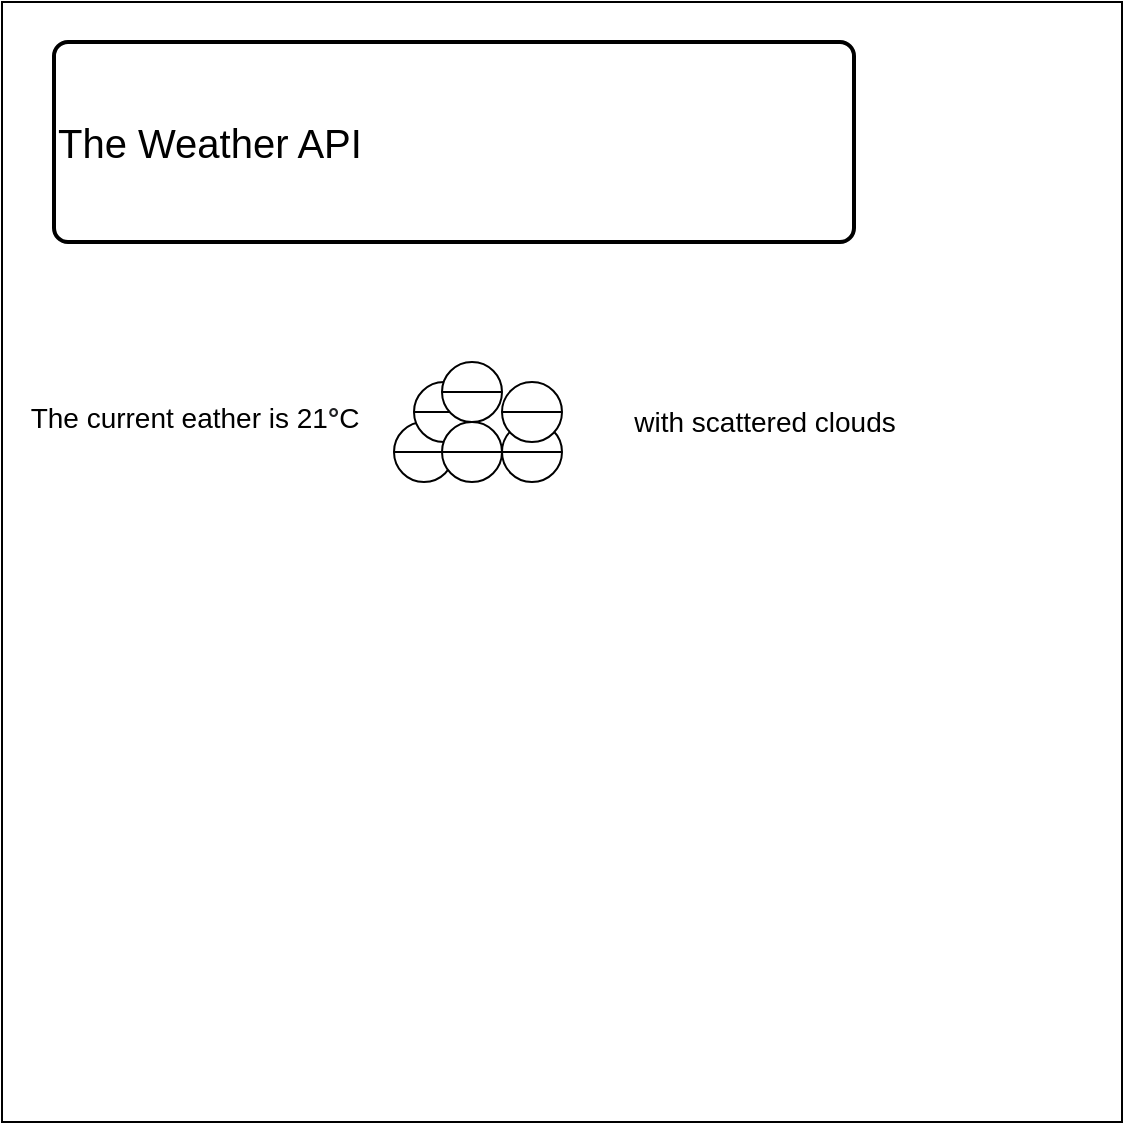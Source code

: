 <mxfile>
    <diagram id="ZARYaPcqJQZ0OZDv8Y1F" name="Page-1">
        <mxGraphModel dx="1074" dy="741" grid="1" gridSize="10" guides="1" tooltips="1" connect="1" arrows="1" fold="1" page="1" pageScale="1" pageWidth="827" pageHeight="1169" math="0" shadow="0">
            <root>
                <mxCell id="0"/>
                <mxCell id="1" parent="0"/>
                <mxCell id="14" value="" style="whiteSpace=wrap;html=1;aspect=fixed;" vertex="1" parent="1">
                    <mxGeometry x="134" y="180" width="560" height="560" as="geometry"/>
                </mxCell>
                <mxCell id="15" value="&lt;font style=&quot;font-size: 20px&quot;&gt;The Weather API&lt;/font&gt;" style="rounded=1;whiteSpace=wrap;html=1;absoluteArcSize=1;arcSize=14;strokeWidth=2;align=left;" vertex="1" parent="1">
                    <mxGeometry x="160" y="200" width="400" height="100" as="geometry"/>
                </mxCell>
                <mxCell id="16" value="&lt;font style=&quot;font-size: 14px&quot;&gt;The current eather is 21&lt;b style=&quot;color: rgb(32 , 33 , 36) ; font-family: &amp;#34;arial&amp;#34; , sans-serif ; text-align: left ; background-color: rgb(255 , 255 , 255)&quot;&gt;°&lt;/b&gt;C&lt;/font&gt;" style="text;html=1;align=center;verticalAlign=middle;resizable=0;points=[];autosize=1;strokeColor=none;fillColor=none;fontSize=20;" vertex="1" parent="1">
                    <mxGeometry x="140" y="370" width="180" height="30" as="geometry"/>
                </mxCell>
                <mxCell id="20" value="" style="shape=lineEllipse;perimeter=ellipsePerimeter;whiteSpace=wrap;html=1;backgroundOutline=1;fontSize=14;" vertex="1" parent="1">
                    <mxGeometry x="384" y="390" width="30" height="30" as="geometry"/>
                </mxCell>
                <mxCell id="21" value="" style="shape=lineEllipse;perimeter=ellipsePerimeter;whiteSpace=wrap;html=1;backgroundOutline=1;fontSize=14;" vertex="1" parent="1">
                    <mxGeometry x="330" y="390" width="30" height="30" as="geometry"/>
                </mxCell>
                <mxCell id="22" value="" style="shape=lineEllipse;perimeter=ellipsePerimeter;whiteSpace=wrap;html=1;backgroundOutline=1;fontSize=14;" vertex="1" parent="1">
                    <mxGeometry x="340" y="370" width="30" height="30" as="geometry"/>
                </mxCell>
                <mxCell id="23" value="" style="shape=lineEllipse;perimeter=ellipsePerimeter;whiteSpace=wrap;html=1;backgroundOutline=1;fontSize=14;" vertex="1" parent="1">
                    <mxGeometry x="384" y="370" width="30" height="30" as="geometry"/>
                </mxCell>
                <mxCell id="24" value="" style="shape=lineEllipse;perimeter=ellipsePerimeter;whiteSpace=wrap;html=1;backgroundOutline=1;fontSize=14;" vertex="1" parent="1">
                    <mxGeometry x="354" y="390" width="30" height="30" as="geometry"/>
                </mxCell>
                <mxCell id="25" value="" style="shape=lineEllipse;perimeter=ellipsePerimeter;whiteSpace=wrap;html=1;backgroundOutline=1;fontSize=14;" vertex="1" parent="1">
                    <mxGeometry x="354" y="360" width="30" height="30" as="geometry"/>
                </mxCell>
                <mxCell id="27" value="with scattered clouds" style="text;html=1;align=center;verticalAlign=middle;resizable=0;points=[];autosize=1;strokeColor=none;fillColor=none;fontSize=14;" vertex="1" parent="1">
                    <mxGeometry x="440" y="380" width="150" height="20" as="geometry"/>
                </mxCell>
            </root>
        </mxGraphModel>
    </diagram>
</mxfile>